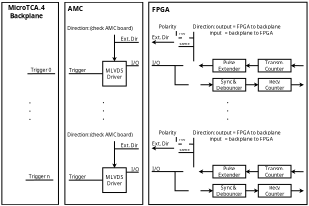 <?xml version="1.0" encoding="UTF-8"?>
<dia:diagram xmlns:dia="http://www.lysator.liu.se/~alla/dia/">
  <dia:layer name="Background" visible="true" active="true">
    <dia:object type="Standard - Text" version="1" id="O0">
      <dia:attribute name="obj_pos">
        <dia:point val="22.15,4.2"/>
      </dia:attribute>
      <dia:attribute name="obj_bb">
        <dia:rectangle val="20.876,3.413;23.424,4.4"/>
      </dia:attribute>
      <dia:attribute name="text">
        <dia:composite type="text">
          <dia:attribute name="string">
            <dia:string>#FPGA#</dia:string>
          </dia:attribute>
          <dia:attribute name="font">
            <dia:font family="sans" style="80" name="Helvetica-Bold"/>
          </dia:attribute>
          <dia:attribute name="height">
            <dia:real val="1.058"/>
          </dia:attribute>
          <dia:attribute name="pos">
            <dia:point val="22.15,4.2"/>
          </dia:attribute>
          <dia:attribute name="color">
            <dia:color val="#000000"/>
          </dia:attribute>
          <dia:attribute name="alignment">
            <dia:enum val="1"/>
          </dia:attribute>
        </dia:composite>
      </dia:attribute>
      <dia:attribute name="valign">
        <dia:enum val="3"/>
      </dia:attribute>
    </dia:object>
    <dia:object type="Standard - Box" version="0" id="O1">
      <dia:attribute name="obj_pos">
        <dia:point val="9.888,2.947"/>
      </dia:attribute>
      <dia:attribute name="obj_bb">
        <dia:rectangle val="9.838,2.897;19.92,28.921"/>
      </dia:attribute>
      <dia:attribute name="elem_corner">
        <dia:point val="9.888,2.947"/>
      </dia:attribute>
      <dia:attribute name="elem_width">
        <dia:real val="9.981"/>
      </dia:attribute>
      <dia:attribute name="elem_height">
        <dia:real val="25.925"/>
      </dia:attribute>
      <dia:attribute name="border_width">
        <dia:real val="0.1"/>
      </dia:attribute>
      <dia:attribute name="show_background">
        <dia:boolean val="false"/>
      </dia:attribute>
    </dia:object>
    <dia:object type="Standard - Text" version="1" id="O2">
      <dia:attribute name="obj_pos">
        <dia:point val="11.219,4.066"/>
      </dia:attribute>
      <dia:attribute name="obj_bb">
        <dia:rectangle val="10.159,3.278;12.279,4.266"/>
      </dia:attribute>
      <dia:attribute name="text">
        <dia:composite type="text">
          <dia:attribute name="string">
            <dia:string>#AMC#</dia:string>
          </dia:attribute>
          <dia:attribute name="font">
            <dia:font family="sans" style="80" name="Helvetica-Bold"/>
          </dia:attribute>
          <dia:attribute name="height">
            <dia:real val="1.058"/>
          </dia:attribute>
          <dia:attribute name="pos">
            <dia:point val="11.219,4.066"/>
          </dia:attribute>
          <dia:attribute name="color">
            <dia:color val="#000000"/>
          </dia:attribute>
          <dia:attribute name="alignment">
            <dia:enum val="1"/>
          </dia:attribute>
        </dia:composite>
      </dia:attribute>
      <dia:attribute name="valign">
        <dia:enum val="3"/>
      </dia:attribute>
    </dia:object>
    <dia:object type="Standard - Text" version="1" id="O3">
      <dia:attribute name="obj_pos">
        <dia:point val="14.718,15.897"/>
      </dia:attribute>
      <dia:attribute name="obj_bb">
        <dia:rectangle val="14.718,15.109;15.04,18.213"/>
      </dia:attribute>
      <dia:attribute name="text">
        <dia:composite type="text">
          <dia:attribute name="string">
            <dia:string>#.
.
.#</dia:string>
          </dia:attribute>
          <dia:attribute name="font">
            <dia:font family="sans" style="80" name="Helvetica-Bold"/>
          </dia:attribute>
          <dia:attribute name="height">
            <dia:real val="1.058"/>
          </dia:attribute>
          <dia:attribute name="pos">
            <dia:point val="14.718,15.897"/>
          </dia:attribute>
          <dia:attribute name="color">
            <dia:color val="#000000"/>
          </dia:attribute>
          <dia:attribute name="alignment">
            <dia:enum val="0"/>
          </dia:attribute>
        </dia:composite>
      </dia:attribute>
      <dia:attribute name="valign">
        <dia:enum val="3"/>
      </dia:attribute>
    </dia:object>
    <dia:group>
      <dia:object type="Standard - Box" version="0" id="O4">
        <dia:attribute name="obj_pos">
          <dia:point val="1.812,2.964"/>
        </dia:attribute>
        <dia:attribute name="obj_bb">
          <dia:rectangle val="1.762,2.914;9.116,28.939"/>
        </dia:attribute>
        <dia:attribute name="elem_corner">
          <dia:point val="1.812,2.964"/>
        </dia:attribute>
        <dia:attribute name="elem_width">
          <dia:real val="7.253"/>
        </dia:attribute>
        <dia:attribute name="elem_height">
          <dia:real val="25.925"/>
        </dia:attribute>
        <dia:attribute name="border_width">
          <dia:real val="0.1"/>
        </dia:attribute>
        <dia:attribute name="show_background">
          <dia:boolean val="false"/>
        </dia:attribute>
      </dia:object>
      <dia:object type="Standard - Text" version="1" id="O5">
        <dia:attribute name="obj_pos">
          <dia:point val="4.98,3.929"/>
        </dia:attribute>
        <dia:attribute name="obj_bb">
          <dia:rectangle val="2.271,3.142;7.689,5.188"/>
        </dia:attribute>
        <dia:attribute name="text">
          <dia:composite type="text">
            <dia:attribute name="string">
              <dia:string>#MicroTCA.4
Backplane#</dia:string>
            </dia:attribute>
            <dia:attribute name="font">
              <dia:font family="sans" style="80" name="Helvetica-Bold"/>
            </dia:attribute>
            <dia:attribute name="height">
              <dia:real val="1.058"/>
            </dia:attribute>
            <dia:attribute name="pos">
              <dia:point val="4.98,3.929"/>
            </dia:attribute>
            <dia:attribute name="color">
              <dia:color val="#000000"/>
            </dia:attribute>
            <dia:attribute name="alignment">
              <dia:enum val="1"/>
            </dia:attribute>
          </dia:composite>
        </dia:attribute>
        <dia:attribute name="valign">
          <dia:enum val="3"/>
        </dia:attribute>
      </dia:object>
      <dia:group>
        <dia:group>
          <dia:object type="Standard - Line" version="0" id="O6">
            <dia:attribute name="obj_pos">
              <dia:point val="5.091,12.113"/>
            </dia:attribute>
            <dia:attribute name="obj_bb">
              <dia:rectangle val="5.04,12.054;8.687,12.163"/>
            </dia:attribute>
            <dia:attribute name="conn_endpoints">
              <dia:point val="5.091,12.113"/>
              <dia:point val="8.637,12.104"/>
            </dia:attribute>
            <dia:attribute name="numcp">
              <dia:int val="1"/>
            </dia:attribute>
          </dia:object>
          <dia:object type="Standard - Text" version="1" id="O7">
            <dia:attribute name="obj_pos">
              <dia:point val="5.497,11.864"/>
            </dia:attribute>
            <dia:attribute name="obj_bb">
              <dia:rectangle val="5.497,11.269;8.314,12.016"/>
            </dia:attribute>
            <dia:attribute name="text">
              <dia:composite type="text">
                <dia:attribute name="string">
                  <dia:string>#Trigger 0#</dia:string>
                </dia:attribute>
                <dia:attribute name="font">
                  <dia:font family="sans" style="0" name="Helvetica"/>
                </dia:attribute>
                <dia:attribute name="height">
                  <dia:real val="0.8"/>
                </dia:attribute>
                <dia:attribute name="pos">
                  <dia:point val="5.497,11.864"/>
                </dia:attribute>
                <dia:attribute name="color">
                  <dia:color val="#000000"/>
                </dia:attribute>
                <dia:attribute name="alignment">
                  <dia:enum val="0"/>
                </dia:attribute>
              </dia:composite>
            </dia:attribute>
            <dia:attribute name="valign">
              <dia:enum val="3"/>
            </dia:attribute>
          </dia:object>
        </dia:group>
        <dia:object type="Standard - Text" version="1" id="O8">
          <dia:attribute name="obj_pos">
            <dia:point val="5.278,15.911"/>
          </dia:attribute>
          <dia:attribute name="obj_bb">
            <dia:rectangle val="5.278,15.124;5.6,18.228"/>
          </dia:attribute>
          <dia:attribute name="text">
            <dia:composite type="text">
              <dia:attribute name="string">
                <dia:string>#.
.
.#</dia:string>
              </dia:attribute>
              <dia:attribute name="font">
                <dia:font family="sans" style="80" name="Helvetica-Bold"/>
              </dia:attribute>
              <dia:attribute name="height">
                <dia:real val="1.058"/>
              </dia:attribute>
              <dia:attribute name="pos">
                <dia:point val="5.278,15.911"/>
              </dia:attribute>
              <dia:attribute name="color">
                <dia:color val="#000000"/>
              </dia:attribute>
              <dia:attribute name="alignment">
                <dia:enum val="0"/>
              </dia:attribute>
            </dia:composite>
          </dia:attribute>
          <dia:attribute name="valign">
            <dia:enum val="3"/>
          </dia:attribute>
        </dia:object>
        <dia:group>
          <dia:object type="Standard - Line" version="0" id="O9">
            <dia:attribute name="obj_pos">
              <dia:point val="4.856,25.74"/>
            </dia:attribute>
            <dia:attribute name="obj_bb">
              <dia:rectangle val="4.806,25.68;8.452,25.79"/>
            </dia:attribute>
            <dia:attribute name="conn_endpoints">
              <dia:point val="4.856,25.74"/>
              <dia:point val="8.402,25.73"/>
            </dia:attribute>
            <dia:attribute name="numcp">
              <dia:int val="1"/>
            </dia:attribute>
          </dia:object>
          <dia:object type="Standard - Text" version="1" id="O10">
            <dia:attribute name="obj_pos">
              <dia:point val="5.262,25.491"/>
            </dia:attribute>
            <dia:attribute name="obj_bb">
              <dia:rectangle val="5.262,24.896;8.077,25.643"/>
            </dia:attribute>
            <dia:attribute name="text">
              <dia:composite type="text">
                <dia:attribute name="string">
                  <dia:string>#Trigger n#</dia:string>
                </dia:attribute>
                <dia:attribute name="font">
                  <dia:font family="sans" style="0" name="Helvetica"/>
                </dia:attribute>
                <dia:attribute name="height">
                  <dia:real val="0.8"/>
                </dia:attribute>
                <dia:attribute name="pos">
                  <dia:point val="5.262,25.491"/>
                </dia:attribute>
                <dia:attribute name="color">
                  <dia:color val="#000000"/>
                </dia:attribute>
                <dia:attribute name="alignment">
                  <dia:enum val="0"/>
                </dia:attribute>
              </dia:composite>
            </dia:attribute>
            <dia:attribute name="valign">
              <dia:enum val="3"/>
            </dia:attribute>
          </dia:object>
        </dia:group>
      </dia:group>
    </dia:group>
    <dia:object type="Standard - Box" version="0" id="O11">
      <dia:attribute name="obj_pos">
        <dia:point val="1.778,28.981"/>
      </dia:attribute>
      <dia:attribute name="obj_bb">
        <dia:rectangle val="1.728,28.931;41.056,29.04"/>
      </dia:attribute>
      <dia:attribute name="elem_corner">
        <dia:point val="1.778,28.981"/>
      </dia:attribute>
      <dia:attribute name="elem_width">
        <dia:real val="39.228"/>
      </dia:attribute>
      <dia:attribute name="elem_height">
        <dia:real val="0.009"/>
      </dia:attribute>
      <dia:attribute name="border_width">
        <dia:real val="0.1"/>
      </dia:attribute>
      <dia:attribute name="border_color">
        <dia:color val="#ffffff"/>
      </dia:attribute>
      <dia:attribute name="show_background">
        <dia:boolean val="false"/>
      </dia:attribute>
    </dia:object>
    <dia:object type="Standard - Box" version="0" id="O12">
      <dia:attribute name="obj_pos">
        <dia:point val="1.751,2.841"/>
      </dia:attribute>
      <dia:attribute name="obj_bb">
        <dia:rectangle val="1.701,2.791;41.029,2.899"/>
      </dia:attribute>
      <dia:attribute name="elem_corner">
        <dia:point val="1.751,2.841"/>
      </dia:attribute>
      <dia:attribute name="elem_width">
        <dia:real val="39.228"/>
      </dia:attribute>
      <dia:attribute name="elem_height">
        <dia:real val="0.009"/>
      </dia:attribute>
      <dia:attribute name="border_width">
        <dia:real val="0.1"/>
      </dia:attribute>
      <dia:attribute name="border_color">
        <dia:color val="#ffffff"/>
      </dia:attribute>
      <dia:attribute name="show_background">
        <dia:boolean val="false"/>
      </dia:attribute>
    </dia:object>
    <dia:object type="Standard - Text" version="1" id="O13">
      <dia:attribute name="obj_pos">
        <dia:point val="30.615,15.897"/>
      </dia:attribute>
      <dia:attribute name="obj_bb">
        <dia:rectangle val="30.615,15.109;30.938,18.213"/>
      </dia:attribute>
      <dia:attribute name="text">
        <dia:composite type="text">
          <dia:attribute name="string">
            <dia:string>#.
.
.#</dia:string>
          </dia:attribute>
          <dia:attribute name="font">
            <dia:font family="sans" style="80" name="Helvetica-Bold"/>
          </dia:attribute>
          <dia:attribute name="height">
            <dia:real val="1.058"/>
          </dia:attribute>
          <dia:attribute name="pos">
            <dia:point val="30.615,15.897"/>
          </dia:attribute>
          <dia:attribute name="color">
            <dia:color val="#000000"/>
          </dia:attribute>
          <dia:attribute name="alignment">
            <dia:enum val="0"/>
          </dia:attribute>
        </dia:composite>
      </dia:attribute>
      <dia:attribute name="valign">
        <dia:enum val="3"/>
      </dia:attribute>
    </dia:object>
    <dia:object type="Standard - Box" version="0" id="O14">
      <dia:attribute name="obj_pos">
        <dia:point val="20.634,2.95"/>
      </dia:attribute>
      <dia:attribute name="obj_bb">
        <dia:rectangle val="20.584,2.9;40.968,28.925"/>
      </dia:attribute>
      <dia:attribute name="elem_corner">
        <dia:point val="20.634,2.95"/>
      </dia:attribute>
      <dia:attribute name="elem_width">
        <dia:real val="20.284"/>
      </dia:attribute>
      <dia:attribute name="elem_height">
        <dia:real val="25.925"/>
      </dia:attribute>
      <dia:attribute name="border_width">
        <dia:real val="0.1"/>
      </dia:attribute>
      <dia:attribute name="show_background">
        <dia:boolean val="false"/>
      </dia:attribute>
    </dia:object>
    <dia:group>
      <dia:object type="Standard - Text" version="1" id="O15">
        <dia:attribute name="obj_pos">
          <dia:point val="10.202,6.499"/>
        </dia:attribute>
        <dia:attribute name="obj_bb">
          <dia:rectangle val="10.202,5.904;19.58,6.651"/>
        </dia:attribute>
        <dia:attribute name="text">
          <dia:composite type="text">
            <dia:attribute name="string">
              <dia:string>#Direction: (check AMC board)#</dia:string>
            </dia:attribute>
            <dia:attribute name="font">
              <dia:font family="sans" style="0" name="Helvetica"/>
            </dia:attribute>
            <dia:attribute name="height">
              <dia:real val="0.8"/>
            </dia:attribute>
            <dia:attribute name="pos">
              <dia:point val="10.202,6.499"/>
            </dia:attribute>
            <dia:attribute name="color">
              <dia:color val="#000000"/>
            </dia:attribute>
            <dia:attribute name="alignment">
              <dia:enum val="0"/>
            </dia:attribute>
          </dia:composite>
        </dia:attribute>
        <dia:attribute name="valign">
          <dia:enum val="3"/>
        </dia:attribute>
      </dia:object>
      <dia:group>
        <dia:object type="Standard - Text" version="1" id="O16">
          <dia:attribute name="obj_pos">
            <dia:point val="18.4,10.966"/>
          </dia:attribute>
          <dia:attribute name="obj_bb">
            <dia:rectangle val="18.4,10.371;19.31,11.118"/>
          </dia:attribute>
          <dia:attribute name="text">
            <dia:composite type="text">
              <dia:attribute name="string">
                <dia:string>#I/O#</dia:string>
              </dia:attribute>
              <dia:attribute name="font">
                <dia:font family="sans" style="0" name="Helvetica"/>
              </dia:attribute>
              <dia:attribute name="height">
                <dia:real val="0.8"/>
              </dia:attribute>
              <dia:attribute name="pos">
                <dia:point val="18.4,10.966"/>
              </dia:attribute>
              <dia:attribute name="color">
                <dia:color val="#000000"/>
              </dia:attribute>
              <dia:attribute name="alignment">
                <dia:enum val="0"/>
              </dia:attribute>
            </dia:composite>
          </dia:attribute>
          <dia:attribute name="valign">
            <dia:enum val="3"/>
          </dia:attribute>
        </dia:object>
        <dia:object type="Standard - Text" version="1" id="O17">
          <dia:attribute name="obj_pos">
            <dia:point val="17.06,7.878"/>
          </dia:attribute>
          <dia:attribute name="obj_bb">
            <dia:rectangle val="17.06,7.283;19.433,8.03"/>
          </dia:attribute>
          <dia:attribute name="text">
            <dia:composite type="text">
              <dia:attribute name="string">
                <dia:string>#Ext. Dir#</dia:string>
              </dia:attribute>
              <dia:attribute name="font">
                <dia:font family="sans" style="0" name="Helvetica"/>
              </dia:attribute>
              <dia:attribute name="height">
                <dia:real val="0.8"/>
              </dia:attribute>
              <dia:attribute name="pos">
                <dia:point val="17.06,7.878"/>
              </dia:attribute>
              <dia:attribute name="color">
                <dia:color val="#000000"/>
              </dia:attribute>
              <dia:attribute name="alignment">
                <dia:enum val="0"/>
              </dia:attribute>
            </dia:composite>
          </dia:attribute>
          <dia:attribute name="valign">
            <dia:enum val="3"/>
          </dia:attribute>
        </dia:object>
        <dia:object type="Standard - Text" version="1" id="O18">
          <dia:attribute name="obj_pos">
            <dia:point val="10.42,11.879"/>
          </dia:attribute>
          <dia:attribute name="obj_bb">
            <dia:rectangle val="10.42,11.284;12.632,12.031"/>
          </dia:attribute>
          <dia:attribute name="text">
            <dia:composite type="text">
              <dia:attribute name="string">
                <dia:string>#Trigger#</dia:string>
              </dia:attribute>
              <dia:attribute name="font">
                <dia:font family="sans" style="0" name="Helvetica"/>
              </dia:attribute>
              <dia:attribute name="height">
                <dia:real val="0.8"/>
              </dia:attribute>
              <dia:attribute name="pos">
                <dia:point val="10.42,11.879"/>
              </dia:attribute>
              <dia:attribute name="color">
                <dia:color val="#000000"/>
              </dia:attribute>
              <dia:attribute name="alignment">
                <dia:enum val="0"/>
              </dia:attribute>
            </dia:composite>
          </dia:attribute>
          <dia:attribute name="valign">
            <dia:enum val="3"/>
          </dia:attribute>
        </dia:object>
        <dia:group>
          <dia:object type="Standard - Box" version="0" id="O19">
            <dia:attribute name="obj_pos">
              <dia:point val="14.737,10.52"/>
            </dia:attribute>
            <dia:attribute name="obj_bb">
              <dia:rectangle val="14.687,10.47;17.799,13.74"/>
            </dia:attribute>
            <dia:attribute name="elem_corner">
              <dia:point val="14.737,10.52"/>
            </dia:attribute>
            <dia:attribute name="elem_width">
              <dia:real val="3.013"/>
            </dia:attribute>
            <dia:attribute name="elem_height">
              <dia:real val="3.17"/>
            </dia:attribute>
            <dia:attribute name="border_width">
              <dia:real val="0.1"/>
            </dia:attribute>
            <dia:attribute name="show_background">
              <dia:boolean val="false"/>
            </dia:attribute>
          </dia:object>
          <dia:object type="Standard - Text" version="1" id="O20">
            <dia:attribute name="obj_pos">
              <dia:point val="16.243,12.105"/>
            </dia:attribute>
            <dia:attribute name="obj_bb">
              <dia:rectangle val="15.154,11.331;17.332,12.879"/>
            </dia:attribute>
            <dia:attribute name="text">
              <dia:composite type="text">
                <dia:attribute name="string">
                  <dia:string>#MLVDS
Driver#</dia:string>
                </dia:attribute>
                <dia:attribute name="font">
                  <dia:font family="sans" style="0" name="Helvetica"/>
                </dia:attribute>
                <dia:attribute name="height">
                  <dia:real val="0.8"/>
                </dia:attribute>
                <dia:attribute name="pos">
                  <dia:point val="16.243,11.926"/>
                </dia:attribute>
                <dia:attribute name="color">
                  <dia:color val="#000000"/>
                </dia:attribute>
                <dia:attribute name="alignment">
                  <dia:enum val="1"/>
                </dia:attribute>
              </dia:composite>
            </dia:attribute>
            <dia:attribute name="valign">
              <dia:enum val="2"/>
            </dia:attribute>
            <dia:connections>
              <dia:connection handle="0" to="O19" connection="8"/>
            </dia:connections>
          </dia:object>
        </dia:group>
        <dia:object type="Standard - Line" version="0" id="O21">
          <dia:attribute name="obj_pos">
            <dia:point val="16.243,10.52"/>
          </dia:attribute>
          <dia:attribute name="obj_bb">
            <dia:rectangle val="15.981,7.06;16.505,10.57"/>
          </dia:attribute>
          <dia:attribute name="conn_endpoints">
            <dia:point val="16.243,10.52"/>
            <dia:point val="16.243,7.11"/>
          </dia:attribute>
          <dia:attribute name="numcp">
            <dia:int val="1"/>
          </dia:attribute>
          <dia:attribute name="start_arrow">
            <dia:enum val="22"/>
          </dia:attribute>
          <dia:attribute name="start_arrow_length">
            <dia:real val="0.3"/>
          </dia:attribute>
          <dia:attribute name="start_arrow_width">
            <dia:real val="0.3"/>
          </dia:attribute>
        </dia:object>
        <dia:object type="Standard - Line" version="0" id="O22">
          <dia:attribute name="obj_pos">
            <dia:point val="19.352,11.085"/>
          </dia:attribute>
          <dia:attribute name="obj_bb">
            <dia:rectangle val="17.7,11.035;19.402,11.135"/>
          </dia:attribute>
          <dia:attribute name="conn_endpoints">
            <dia:point val="19.352,11.085"/>
            <dia:point val="17.75,11.085"/>
          </dia:attribute>
          <dia:attribute name="numcp">
            <dia:int val="1"/>
          </dia:attribute>
        </dia:object>
        <dia:object type="Standard - Line" version="0" id="O23">
          <dia:attribute name="obj_pos">
            <dia:point val="19.356,8.094"/>
          </dia:attribute>
          <dia:attribute name="obj_bb">
            <dia:rectangle val="16.177,8.044;19.406,8.144"/>
          </dia:attribute>
          <dia:attribute name="conn_endpoints">
            <dia:point val="19.356,8.094"/>
            <dia:point val="16.227,8.094"/>
          </dia:attribute>
          <dia:attribute name="numcp">
            <dia:int val="1"/>
          </dia:attribute>
        </dia:object>
        <dia:object type="Standard - Line" version="0" id="O24">
          <dia:attribute name="obj_pos">
            <dia:point val="14.737,12.105"/>
          </dia:attribute>
          <dia:attribute name="obj_bb">
            <dia:rectangle val="10.338,12.055;14.787,12.155"/>
          </dia:attribute>
          <dia:attribute name="conn_endpoints">
            <dia:point val="14.737,12.105"/>
            <dia:point val="10.388,12.105"/>
          </dia:attribute>
          <dia:attribute name="numcp">
            <dia:int val="1"/>
          </dia:attribute>
        </dia:object>
      </dia:group>
    </dia:group>
    <dia:group>
      <dia:object type="Standard - Text" version="1" id="O25">
        <dia:attribute name="obj_pos">
          <dia:point val="10.202,20.142"/>
        </dia:attribute>
        <dia:attribute name="obj_bb">
          <dia:rectangle val="10.202,19.547;19.58,20.294"/>
        </dia:attribute>
        <dia:attribute name="text">
          <dia:composite type="text">
            <dia:attribute name="string">
              <dia:string>#Direction: (check AMC board)#</dia:string>
            </dia:attribute>
            <dia:attribute name="font">
              <dia:font family="sans" style="0" name="Helvetica"/>
            </dia:attribute>
            <dia:attribute name="height">
              <dia:real val="0.8"/>
            </dia:attribute>
            <dia:attribute name="pos">
              <dia:point val="10.202,20.142"/>
            </dia:attribute>
            <dia:attribute name="color">
              <dia:color val="#000000"/>
            </dia:attribute>
            <dia:attribute name="alignment">
              <dia:enum val="0"/>
            </dia:attribute>
          </dia:composite>
        </dia:attribute>
        <dia:attribute name="valign">
          <dia:enum val="3"/>
        </dia:attribute>
      </dia:object>
      <dia:group>
        <dia:object type="Standard - Text" version="1" id="O26">
          <dia:attribute name="obj_pos">
            <dia:point val="18.4,24.608"/>
          </dia:attribute>
          <dia:attribute name="obj_bb">
            <dia:rectangle val="18.4,24.014;19.31,24.761"/>
          </dia:attribute>
          <dia:attribute name="text">
            <dia:composite type="text">
              <dia:attribute name="string">
                <dia:string>#I/O#</dia:string>
              </dia:attribute>
              <dia:attribute name="font">
                <dia:font family="sans" style="0" name="Helvetica"/>
              </dia:attribute>
              <dia:attribute name="height">
                <dia:real val="0.8"/>
              </dia:attribute>
              <dia:attribute name="pos">
                <dia:point val="18.4,24.608"/>
              </dia:attribute>
              <dia:attribute name="color">
                <dia:color val="#000000"/>
              </dia:attribute>
              <dia:attribute name="alignment">
                <dia:enum val="0"/>
              </dia:attribute>
            </dia:composite>
          </dia:attribute>
          <dia:attribute name="valign">
            <dia:enum val="3"/>
          </dia:attribute>
        </dia:object>
        <dia:object type="Standard - Text" version="1" id="O27">
          <dia:attribute name="obj_pos">
            <dia:point val="17.06,21.521"/>
          </dia:attribute>
          <dia:attribute name="obj_bb">
            <dia:rectangle val="17.06,20.926;19.433,21.673"/>
          </dia:attribute>
          <dia:attribute name="text">
            <dia:composite type="text">
              <dia:attribute name="string">
                <dia:string>#Ext. Dir#</dia:string>
              </dia:attribute>
              <dia:attribute name="font">
                <dia:font family="sans" style="0" name="Helvetica"/>
              </dia:attribute>
              <dia:attribute name="height">
                <dia:real val="0.8"/>
              </dia:attribute>
              <dia:attribute name="pos">
                <dia:point val="17.06,21.521"/>
              </dia:attribute>
              <dia:attribute name="color">
                <dia:color val="#000000"/>
              </dia:attribute>
              <dia:attribute name="alignment">
                <dia:enum val="0"/>
              </dia:attribute>
            </dia:composite>
          </dia:attribute>
          <dia:attribute name="valign">
            <dia:enum val="3"/>
          </dia:attribute>
        </dia:object>
        <dia:object type="Standard - Text" version="1" id="O28">
          <dia:attribute name="obj_pos">
            <dia:point val="10.42,25.521"/>
          </dia:attribute>
          <dia:attribute name="obj_bb">
            <dia:rectangle val="10.42,24.927;12.632,25.674"/>
          </dia:attribute>
          <dia:attribute name="text">
            <dia:composite type="text">
              <dia:attribute name="string">
                <dia:string>#Trigger#</dia:string>
              </dia:attribute>
              <dia:attribute name="font">
                <dia:font family="sans" style="0" name="Helvetica"/>
              </dia:attribute>
              <dia:attribute name="height">
                <dia:real val="0.8"/>
              </dia:attribute>
              <dia:attribute name="pos">
                <dia:point val="10.42,25.521"/>
              </dia:attribute>
              <dia:attribute name="color">
                <dia:color val="#000000"/>
              </dia:attribute>
              <dia:attribute name="alignment">
                <dia:enum val="0"/>
              </dia:attribute>
            </dia:composite>
          </dia:attribute>
          <dia:attribute name="valign">
            <dia:enum val="3"/>
          </dia:attribute>
        </dia:object>
        <dia:group>
          <dia:object type="Standard - Box" version="0" id="O29">
            <dia:attribute name="obj_pos">
              <dia:point val="14.737,24.163"/>
            </dia:attribute>
            <dia:attribute name="obj_bb">
              <dia:rectangle val="14.687,24.113;17.799,27.383"/>
            </dia:attribute>
            <dia:attribute name="elem_corner">
              <dia:point val="14.737,24.163"/>
            </dia:attribute>
            <dia:attribute name="elem_width">
              <dia:real val="3.013"/>
            </dia:attribute>
            <dia:attribute name="elem_height">
              <dia:real val="3.17"/>
            </dia:attribute>
            <dia:attribute name="border_width">
              <dia:real val="0.1"/>
            </dia:attribute>
            <dia:attribute name="show_background">
              <dia:boolean val="false"/>
            </dia:attribute>
          </dia:object>
          <dia:object type="Standard - Text" version="1" id="O30">
            <dia:attribute name="obj_pos">
              <dia:point val="16.243,25.748"/>
            </dia:attribute>
            <dia:attribute name="obj_bb">
              <dia:rectangle val="15.154,24.974;17.332,26.522"/>
            </dia:attribute>
            <dia:attribute name="text">
              <dia:composite type="text">
                <dia:attribute name="string">
                  <dia:string>#MLVDS
Driver#</dia:string>
                </dia:attribute>
                <dia:attribute name="font">
                  <dia:font family="sans" style="0" name="Helvetica"/>
                </dia:attribute>
                <dia:attribute name="height">
                  <dia:real val="0.8"/>
                </dia:attribute>
                <dia:attribute name="pos">
                  <dia:point val="16.243,25.569"/>
                </dia:attribute>
                <dia:attribute name="color">
                  <dia:color val="#000000"/>
                </dia:attribute>
                <dia:attribute name="alignment">
                  <dia:enum val="1"/>
                </dia:attribute>
              </dia:composite>
            </dia:attribute>
            <dia:attribute name="valign">
              <dia:enum val="2"/>
            </dia:attribute>
            <dia:connections>
              <dia:connection handle="0" to="O29" connection="8"/>
            </dia:connections>
          </dia:object>
        </dia:group>
        <dia:object type="Standard - Line" version="0" id="O31">
          <dia:attribute name="obj_pos">
            <dia:point val="16.243,24.163"/>
          </dia:attribute>
          <dia:attribute name="obj_bb">
            <dia:rectangle val="15.981,20.703;16.505,24.213"/>
          </dia:attribute>
          <dia:attribute name="conn_endpoints">
            <dia:point val="16.243,24.163"/>
            <dia:point val="16.243,20.753"/>
          </dia:attribute>
          <dia:attribute name="numcp">
            <dia:int val="1"/>
          </dia:attribute>
          <dia:attribute name="start_arrow">
            <dia:enum val="22"/>
          </dia:attribute>
          <dia:attribute name="start_arrow_length">
            <dia:real val="0.3"/>
          </dia:attribute>
          <dia:attribute name="start_arrow_width">
            <dia:real val="0.3"/>
          </dia:attribute>
        </dia:object>
        <dia:object type="Standard - Line" version="0" id="O32">
          <dia:attribute name="obj_pos">
            <dia:point val="19.352,24.728"/>
          </dia:attribute>
          <dia:attribute name="obj_bb">
            <dia:rectangle val="17.7,24.678;19.402,24.778"/>
          </dia:attribute>
          <dia:attribute name="conn_endpoints">
            <dia:point val="19.352,24.728"/>
            <dia:point val="17.75,24.728"/>
          </dia:attribute>
          <dia:attribute name="numcp">
            <dia:int val="1"/>
          </dia:attribute>
        </dia:object>
        <dia:object type="Standard - Line" version="0" id="O33">
          <dia:attribute name="obj_pos">
            <dia:point val="19.356,21.737"/>
          </dia:attribute>
          <dia:attribute name="obj_bb">
            <dia:rectangle val="16.177,21.687;19.406,21.787"/>
          </dia:attribute>
          <dia:attribute name="conn_endpoints">
            <dia:point val="19.356,21.737"/>
            <dia:point val="16.227,21.737"/>
          </dia:attribute>
          <dia:attribute name="numcp">
            <dia:int val="1"/>
          </dia:attribute>
        </dia:object>
        <dia:object type="Standard - Line" version="0" id="O34">
          <dia:attribute name="obj_pos">
            <dia:point val="14.737,25.748"/>
          </dia:attribute>
          <dia:attribute name="obj_bb">
            <dia:rectangle val="10.338,25.698;14.787,25.798"/>
          </dia:attribute>
          <dia:attribute name="conn_endpoints">
            <dia:point val="14.737,25.748"/>
            <dia:point val="10.388,25.748"/>
          </dia:attribute>
          <dia:attribute name="numcp">
            <dia:int val="1"/>
          </dia:attribute>
        </dia:object>
      </dia:group>
    </dia:group>
    <dia:group>
      <dia:object type="Standard - Text" version="1" id="O35">
        <dia:attribute name="obj_pos">
          <dia:point val="26.273,6.312"/>
        </dia:attribute>
        <dia:attribute name="obj_bb">
          <dia:rectangle val="26.273,5.717;38.74,7.265"/>
        </dia:attribute>
        <dia:attribute name="text">
          <dia:composite type="text">
            <dia:attribute name="string">
              <dia:string>#Direction: output = FPGA to backplane
                 input   = backplane to FPGA#</dia:string>
            </dia:attribute>
            <dia:attribute name="font">
              <dia:font family="sans" style="0" name="Helvetica"/>
            </dia:attribute>
            <dia:attribute name="height">
              <dia:real val="0.8"/>
            </dia:attribute>
            <dia:attribute name="pos">
              <dia:point val="26.273,6.312"/>
            </dia:attribute>
            <dia:attribute name="color">
              <dia:color val="#000000"/>
            </dia:attribute>
            <dia:attribute name="alignment">
              <dia:enum val="0"/>
            </dia:attribute>
          </dia:composite>
        </dia:attribute>
        <dia:attribute name="valign">
          <dia:enum val="3"/>
        </dia:attribute>
      </dia:object>
      <dia:object type="Standard - Text" version="1" id="O36">
        <dia:attribute name="obj_pos">
          <dia:point val="21.901,6.307"/>
        </dia:attribute>
        <dia:attribute name="obj_bb">
          <dia:rectangle val="21.901,5.712;24.296,6.46"/>
        </dia:attribute>
        <dia:attribute name="text">
          <dia:composite type="text">
            <dia:attribute name="string">
              <dia:string>#Polarity#</dia:string>
            </dia:attribute>
            <dia:attribute name="font">
              <dia:font family="sans" style="0" name="Helvetica"/>
            </dia:attribute>
            <dia:attribute name="height">
              <dia:real val="0.8"/>
            </dia:attribute>
            <dia:attribute name="pos">
              <dia:point val="21.901,6.307"/>
            </dia:attribute>
            <dia:attribute name="color">
              <dia:color val="#000000"/>
            </dia:attribute>
            <dia:attribute name="alignment">
              <dia:enum val="0"/>
            </dia:attribute>
          </dia:composite>
        </dia:attribute>
        <dia:attribute name="valign">
          <dia:enum val="3"/>
        </dia:attribute>
      </dia:object>
      <dia:object type="Standard - Text" version="1" id="O37">
        <dia:attribute name="obj_pos">
          <dia:point val="24.552,7.126"/>
        </dia:attribute>
        <dia:attribute name="obj_bb">
          <dia:rectangle val="24.552,6.653;25.364,7.246"/>
        </dia:attribute>
        <dia:attribute name="text">
          <dia:composite type="text">
            <dia:attribute name="string">
              <dia:string>#rev#</dia:string>
            </dia:attribute>
            <dia:attribute name="font">
              <dia:font family="sans" style="0" name="Helvetica"/>
            </dia:attribute>
            <dia:attribute name="height">
              <dia:real val="0.635"/>
            </dia:attribute>
            <dia:attribute name="pos">
              <dia:point val="24.552,7.126"/>
            </dia:attribute>
            <dia:attribute name="color">
              <dia:color val="#000000"/>
            </dia:attribute>
            <dia:attribute name="alignment">
              <dia:enum val="0"/>
            </dia:attribute>
          </dia:composite>
        </dia:attribute>
        <dia:attribute name="valign">
          <dia:enum val="3"/>
        </dia:attribute>
      </dia:object>
      <dia:object type="Standard - Text" version="1" id="O38">
        <dia:attribute name="obj_pos">
          <dia:point val="24.572,8.435"/>
        </dia:attribute>
        <dia:attribute name="obj_bb">
          <dia:rectangle val="24.572,7.963;25.957,8.555"/>
        </dia:attribute>
        <dia:attribute name="text">
          <dia:composite type="text">
            <dia:attribute name="string">
              <dia:string>#same#</dia:string>
            </dia:attribute>
            <dia:attribute name="font">
              <dia:font family="sans" style="0" name="Helvetica"/>
            </dia:attribute>
            <dia:attribute name="height">
              <dia:real val="0.635"/>
            </dia:attribute>
            <dia:attribute name="pos">
              <dia:point val="24.572,8.435"/>
            </dia:attribute>
            <dia:attribute name="color">
              <dia:color val="#000000"/>
            </dia:attribute>
            <dia:attribute name="alignment">
              <dia:enum val="0"/>
            </dia:attribute>
          </dia:composite>
        </dia:attribute>
        <dia:attribute name="valign">
          <dia:enum val="3"/>
        </dia:attribute>
      </dia:object>
      <dia:object type="Standard - Text" version="1" id="O39">
        <dia:attribute name="obj_pos">
          <dia:point val="21.072,10.949"/>
        </dia:attribute>
        <dia:attribute name="obj_bb">
          <dia:rectangle val="21.072,10.354;21.982,11.102"/>
        </dia:attribute>
        <dia:attribute name="text">
          <dia:composite type="text">
            <dia:attribute name="string">
              <dia:string>#I/O#</dia:string>
            </dia:attribute>
            <dia:attribute name="font">
              <dia:font family="sans" style="0" name="Helvetica"/>
            </dia:attribute>
            <dia:attribute name="height">
              <dia:real val="0.8"/>
            </dia:attribute>
            <dia:attribute name="pos">
              <dia:point val="21.072,10.949"/>
            </dia:attribute>
            <dia:attribute name="color">
              <dia:color val="#000000"/>
            </dia:attribute>
            <dia:attribute name="alignment">
              <dia:enum val="0"/>
            </dia:attribute>
          </dia:composite>
        </dia:attribute>
        <dia:attribute name="valign">
          <dia:enum val="3"/>
        </dia:attribute>
      </dia:object>
      <dia:object type="Standard - Text" version="1" id="O40">
        <dia:attribute name="obj_pos">
          <dia:point val="21.059,7.702"/>
        </dia:attribute>
        <dia:attribute name="obj_bb">
          <dia:rectangle val="21.059,7.107;23.432,7.854"/>
        </dia:attribute>
        <dia:attribute name="text">
          <dia:composite type="text">
            <dia:attribute name="string">
              <dia:string>#Ext. Dir#</dia:string>
            </dia:attribute>
            <dia:attribute name="font">
              <dia:font family="sans" style="0" name="Helvetica"/>
            </dia:attribute>
            <dia:attribute name="height">
              <dia:real val="0.8"/>
            </dia:attribute>
            <dia:attribute name="pos">
              <dia:point val="21.059,7.702"/>
            </dia:attribute>
            <dia:attribute name="color">
              <dia:color val="#000000"/>
            </dia:attribute>
            <dia:attribute name="alignment">
              <dia:enum val="0"/>
            </dia:attribute>
          </dia:composite>
        </dia:attribute>
        <dia:attribute name="valign">
          <dia:enum val="3"/>
        </dia:attribute>
      </dia:object>
      <dia:object type="Digital - mux_h" version="1" id="O41">
        <dia:attribute name="obj_pos">
          <dia:point val="23.883,6.976"/>
        </dia:attribute>
        <dia:attribute name="obj_bb">
          <dia:rectangle val="23.878,6.964;24.455,9.188"/>
        </dia:attribute>
        <dia:attribute name="meta">
          <dia:composite type="dict"/>
        </dia:attribute>
        <dia:attribute name="elem_corner">
          <dia:point val="23.883,6.976"/>
        </dia:attribute>
        <dia:attribute name="elem_width">
          <dia:real val="0.567"/>
        </dia:attribute>
        <dia:attribute name="elem_height">
          <dia:real val="2.2"/>
        </dia:attribute>
        <dia:attribute name="line_width">
          <dia:real val="0.1"/>
        </dia:attribute>
        <dia:attribute name="line_colour">
          <dia:color val="#000000"/>
        </dia:attribute>
        <dia:attribute name="fill_colour">
          <dia:color val="#ffffff"/>
        </dia:attribute>
        <dia:attribute name="show_background">
          <dia:boolean val="true"/>
        </dia:attribute>
        <dia:attribute name="line_style">
          <dia:enum val="0"/>
          <dia:real val="1"/>
        </dia:attribute>
        <dia:attribute name="padding">
          <dia:real val="0.1"/>
        </dia:attribute>
        <dia:attribute name="text">
          <dia:composite type="text">
            <dia:attribute name="string">
              <dia:string>##</dia:string>
            </dia:attribute>
            <dia:attribute name="font">
              <dia:font family="sans" style="0" name="Helvetica"/>
            </dia:attribute>
            <dia:attribute name="height">
              <dia:real val="0.8"/>
            </dia:attribute>
            <dia:attribute name="pos">
              <dia:point val="24.166,8.276"/>
            </dia:attribute>
            <dia:attribute name="color">
              <dia:color val="#000000"/>
            </dia:attribute>
            <dia:attribute name="alignment">
              <dia:enum val="1"/>
            </dia:attribute>
          </dia:composite>
        </dia:attribute>
        <dia:attribute name="flip_horizontal">
          <dia:boolean val="true"/>
        </dia:attribute>
        <dia:attribute name="flip_vertical">
          <dia:boolean val="false"/>
        </dia:attribute>
        <dia:attribute name="subscale">
          <dia:real val="1"/>
        </dia:attribute>
      </dia:object>
      <dia:object type="Digital - buff_h" version="1" id="O42">
        <dia:attribute name="obj_pos">
          <dia:point val="25.061,10.069"/>
        </dia:attribute>
        <dia:attribute name="obj_bb">
          <dia:rectangle val="25.061,10.059;27.066,12.078"/>
        </dia:attribute>
        <dia:attribute name="meta">
          <dia:composite type="dict"/>
        </dia:attribute>
        <dia:attribute name="elem_corner">
          <dia:point val="25.061,10.069"/>
        </dia:attribute>
        <dia:attribute name="elem_width">
          <dia:real val="2"/>
        </dia:attribute>
        <dia:attribute name="elem_height">
          <dia:real val="2"/>
        </dia:attribute>
        <dia:attribute name="line_width">
          <dia:real val="0.1"/>
        </dia:attribute>
        <dia:attribute name="line_colour">
          <dia:color val="#000000"/>
        </dia:attribute>
        <dia:attribute name="fill_colour">
          <dia:color val="#ffffff"/>
        </dia:attribute>
        <dia:attribute name="show_background">
          <dia:boolean val="true"/>
        </dia:attribute>
        <dia:attribute name="line_style">
          <dia:enum val="0"/>
          <dia:real val="1"/>
        </dia:attribute>
        <dia:attribute name="flip_horizontal">
          <dia:boolean val="true"/>
        </dia:attribute>
        <dia:attribute name="flip_vertical">
          <dia:boolean val="false"/>
        </dia:attribute>
        <dia:attribute name="subscale">
          <dia:real val="1"/>
        </dia:attribute>
      </dia:object>
      <dia:object type="Digital - buff_h" version="1" id="O43">
        <dia:attribute name="obj_pos">
          <dia:point val="25.75,12.523"/>
        </dia:attribute>
        <dia:attribute name="obj_bb">
          <dia:rectangle val="25.745,12.513;27.75,14.532"/>
        </dia:attribute>
        <dia:attribute name="meta">
          <dia:composite type="dict"/>
        </dia:attribute>
        <dia:attribute name="elem_corner">
          <dia:point val="25.75,12.523"/>
        </dia:attribute>
        <dia:attribute name="elem_width">
          <dia:real val="2"/>
        </dia:attribute>
        <dia:attribute name="elem_height">
          <dia:real val="2"/>
        </dia:attribute>
        <dia:attribute name="line_width">
          <dia:real val="0.1"/>
        </dia:attribute>
        <dia:attribute name="line_colour">
          <dia:color val="#000000"/>
        </dia:attribute>
        <dia:attribute name="fill_colour">
          <dia:color val="#ffffff"/>
        </dia:attribute>
        <dia:attribute name="show_background">
          <dia:boolean val="true"/>
        </dia:attribute>
        <dia:attribute name="line_style">
          <dia:enum val="0"/>
          <dia:real val="1"/>
        </dia:attribute>
        <dia:attribute name="flip_horizontal">
          <dia:boolean val="false"/>
        </dia:attribute>
        <dia:attribute name="flip_vertical">
          <dia:boolean val="false"/>
        </dia:attribute>
        <dia:attribute name="subscale">
          <dia:real val="1"/>
        </dia:attribute>
      </dia:object>
      <dia:object type="Standard - ZigZagLine" version="1" id="O44">
        <dia:attribute name="obj_pos">
          <dia:point val="25.061,11.069"/>
        </dia:attribute>
        <dia:attribute name="obj_bb">
          <dia:rectangle val="23.956,11.019;25.8,13.572"/>
        </dia:attribute>
        <dia:attribute name="orth_points">
          <dia:point val="25.061,11.069"/>
          <dia:point val="24.007,11.069"/>
          <dia:point val="24.007,12.296"/>
          <dia:point val="24.006,12.296"/>
          <dia:point val="24.006,13.523"/>
          <dia:point val="25.75,13.523"/>
        </dia:attribute>
        <dia:attribute name="orth_orient">
          <dia:enum val="0"/>
          <dia:enum val="1"/>
          <dia:enum val="0"/>
          <dia:enum val="1"/>
          <dia:enum val="0"/>
        </dia:attribute>
        <dia:attribute name="autorouting">
          <dia:boolean val="false"/>
        </dia:attribute>
        <dia:connections>
          <dia:connection handle="0" to="O42" connection="1"/>
          <dia:connection handle="1" to="O43" connection="0"/>
        </dia:connections>
      </dia:object>
      <dia:object type="Standard - Line" version="0" id="O45">
        <dia:attribute name="obj_pos">
          <dia:point val="28.857,11.073"/>
        </dia:attribute>
        <dia:attribute name="obj_bb">
          <dia:rectangle val="26.949,10.808;28.907,11.332"/>
        </dia:attribute>
        <dia:attribute name="conn_endpoints">
          <dia:point val="28.857,11.073"/>
          <dia:point val="27.061,11.069"/>
        </dia:attribute>
        <dia:attribute name="numcp">
          <dia:int val="1"/>
        </dia:attribute>
        <dia:attribute name="end_arrow">
          <dia:enum val="22"/>
        </dia:attribute>
        <dia:attribute name="end_arrow_length">
          <dia:real val="0.3"/>
        </dia:attribute>
        <dia:attribute name="end_arrow_width">
          <dia:real val="0.3"/>
        </dia:attribute>
        <dia:connections>
          <dia:connection handle="1" to="O42" connection="0"/>
        </dia:connections>
      </dia:object>
      <dia:object type="Standard - Line" version="0" id="O46">
        <dia:attribute name="obj_pos">
          <dia:point val="24.001,11.066"/>
        </dia:attribute>
        <dia:attribute name="obj_bb">
          <dia:rectangle val="20.969,11.016;24.051,11.116"/>
        </dia:attribute>
        <dia:attribute name="conn_endpoints">
          <dia:point val="24.001,11.066"/>
          <dia:point val="21.019,11.066"/>
        </dia:attribute>
        <dia:attribute name="numcp">
          <dia:int val="1"/>
        </dia:attribute>
      </dia:object>
      <dia:object type="Standard - Line" version="0" id="O47">
        <dia:attribute name="obj_pos">
          <dia:point val="28.857,13.523"/>
        </dia:attribute>
        <dia:attribute name="obj_bb">
          <dia:rectangle val="27.213,13.261;28.907,13.785"/>
        </dia:attribute>
        <dia:attribute name="conn_endpoints">
          <dia:point val="28.857,13.523"/>
          <dia:point val="27.264,13.523"/>
        </dia:attribute>
        <dia:attribute name="numcp">
          <dia:int val="1"/>
        </dia:attribute>
        <dia:attribute name="start_arrow">
          <dia:enum val="22"/>
        </dia:attribute>
        <dia:attribute name="start_arrow_length">
          <dia:real val="0.3"/>
        </dia:attribute>
        <dia:attribute name="start_arrow_width">
          <dia:real val="0.3"/>
        </dia:attribute>
      </dia:object>
      <dia:object type="Standard - Line" version="0" id="O48">
        <dia:attribute name="obj_pos">
          <dia:point val="26.394,10.519"/>
        </dia:attribute>
        <dia:attribute name="obj_bb">
          <dia:rectangle val="26.344,6.686;26.445,10.569"/>
        </dia:attribute>
        <dia:attribute name="conn_endpoints">
          <dia:point val="26.394,10.519"/>
          <dia:point val="26.395,6.736"/>
        </dia:attribute>
        <dia:attribute name="numcp">
          <dia:int val="1"/>
        </dia:attribute>
        <dia:connections>
          <dia:connection handle="0" to="O42" connection="2"/>
        </dia:connections>
      </dia:object>
      <dia:group>
        <dia:object type="Standard - Box" version="0" id="O49">
          <dia:attribute name="obj_pos">
            <dia:point val="28.857,10.263"/>
          </dia:attribute>
          <dia:attribute name="obj_bb">
            <dia:rectangle val="28.807,10.213;33.108,11.933"/>
          </dia:attribute>
          <dia:attribute name="elem_corner">
            <dia:point val="28.857,10.263"/>
          </dia:attribute>
          <dia:attribute name="elem_width">
            <dia:real val="4.201"/>
          </dia:attribute>
          <dia:attribute name="elem_height">
            <dia:real val="1.619"/>
          </dia:attribute>
          <dia:attribute name="border_width">
            <dia:real val="0.1"/>
          </dia:attribute>
          <dia:attribute name="show_background">
            <dia:boolean val="false"/>
          </dia:attribute>
        </dia:object>
        <dia:object type="Standard - Text" version="1" id="O50">
          <dia:attribute name="obj_pos">
            <dia:point val="30.957,11.073"/>
          </dia:attribute>
          <dia:attribute name="obj_bb">
            <dia:rectangle val="29.507,10.299;32.407,11.847"/>
          </dia:attribute>
          <dia:attribute name="text">
            <dia:composite type="text">
              <dia:attribute name="string">
                <dia:string>#Pulse
Extender#</dia:string>
              </dia:attribute>
              <dia:attribute name="font">
                <dia:font family="sans" style="0" name="Helvetica"/>
              </dia:attribute>
              <dia:attribute name="height">
                <dia:real val="0.8"/>
              </dia:attribute>
              <dia:attribute name="pos">
                <dia:point val="30.957,10.894"/>
              </dia:attribute>
              <dia:attribute name="color">
                <dia:color val="#000000"/>
              </dia:attribute>
              <dia:attribute name="alignment">
                <dia:enum val="1"/>
              </dia:attribute>
            </dia:composite>
          </dia:attribute>
          <dia:attribute name="valign">
            <dia:enum val="2"/>
          </dia:attribute>
          <dia:connections>
            <dia:connection handle="0" to="O49" connection="8"/>
          </dia:connections>
        </dia:object>
      </dia:group>
      <dia:group>
        <dia:object type="Standard - Box" version="0" id="O51">
          <dia:attribute name="obj_pos">
            <dia:point val="28.857,12.713"/>
          </dia:attribute>
          <dia:attribute name="obj_bb">
            <dia:rectangle val="28.807,12.663;33.108,14.382"/>
          </dia:attribute>
          <dia:attribute name="elem_corner">
            <dia:point val="28.857,12.713"/>
          </dia:attribute>
          <dia:attribute name="elem_width">
            <dia:real val="4.201"/>
          </dia:attribute>
          <dia:attribute name="elem_height">
            <dia:real val="1.619"/>
          </dia:attribute>
          <dia:attribute name="border_width">
            <dia:real val="0.1"/>
          </dia:attribute>
          <dia:attribute name="show_background">
            <dia:boolean val="false"/>
          </dia:attribute>
        </dia:object>
        <dia:object type="Standard - Text" version="1" id="O52">
          <dia:attribute name="obj_pos">
            <dia:point val="30.957,13.523"/>
          </dia:attribute>
          <dia:attribute name="obj_bb">
            <dia:rectangle val="29.204,12.749;32.711,14.297"/>
          </dia:attribute>
          <dia:attribute name="text">
            <dia:composite type="text">
              <dia:attribute name="string">
                <dia:string>#Sync &amp; 
Debouncer#</dia:string>
              </dia:attribute>
              <dia:attribute name="font">
                <dia:font family="sans" style="0" name="Helvetica"/>
              </dia:attribute>
              <dia:attribute name="height">
                <dia:real val="0.8"/>
              </dia:attribute>
              <dia:attribute name="pos">
                <dia:point val="30.957,13.344"/>
              </dia:attribute>
              <dia:attribute name="color">
                <dia:color val="#000000"/>
              </dia:attribute>
              <dia:attribute name="alignment">
                <dia:enum val="1"/>
              </dia:attribute>
            </dia:composite>
          </dia:attribute>
          <dia:attribute name="valign">
            <dia:enum val="2"/>
          </dia:attribute>
          <dia:connections>
            <dia:connection handle="0" to="O51" connection="8"/>
          </dia:connections>
        </dia:object>
      </dia:group>
      <dia:object type="Standard - Line" version="0" id="O53">
        <dia:attribute name="obj_pos">
          <dia:point val="34.673,13.523"/>
        </dia:attribute>
        <dia:attribute name="obj_bb">
          <dia:rectangle val="33.008,13.261;34.723,13.785"/>
        </dia:attribute>
        <dia:attribute name="conn_endpoints">
          <dia:point val="34.673,13.523"/>
          <dia:point val="33.058,13.523"/>
        </dia:attribute>
        <dia:attribute name="numcp">
          <dia:int val="1"/>
        </dia:attribute>
        <dia:attribute name="start_arrow">
          <dia:enum val="22"/>
        </dia:attribute>
        <dia:attribute name="start_arrow_length">
          <dia:real val="0.3"/>
        </dia:attribute>
        <dia:attribute name="start_arrow_width">
          <dia:real val="0.3"/>
        </dia:attribute>
      </dia:object>
      <dia:group>
        <dia:object type="Standard - Box" version="0" id="O54">
          <dia:attribute name="obj_pos">
            <dia:point val="34.673,12.713"/>
          </dia:attribute>
          <dia:attribute name="obj_bb">
            <dia:rectangle val="34.623,12.663;38.924,14.382"/>
          </dia:attribute>
          <dia:attribute name="elem_corner">
            <dia:point val="34.673,12.713"/>
          </dia:attribute>
          <dia:attribute name="elem_width">
            <dia:real val="4.201"/>
          </dia:attribute>
          <dia:attribute name="elem_height">
            <dia:real val="1.619"/>
          </dia:attribute>
          <dia:attribute name="border_width">
            <dia:real val="0.1"/>
          </dia:attribute>
          <dia:attribute name="show_background">
            <dia:boolean val="false"/>
          </dia:attribute>
        </dia:object>
        <dia:object type="Standard - Text" version="1" id="O55">
          <dia:attribute name="obj_pos">
            <dia:point val="36.773,13.523"/>
          </dia:attribute>
          <dia:attribute name="obj_bb">
            <dia:rectangle val="35.494,12.749;38.052,14.297"/>
          </dia:attribute>
          <dia:attribute name="text">
            <dia:composite type="text">
              <dia:attribute name="string">
                <dia:string>#Recv.
Counter#</dia:string>
              </dia:attribute>
              <dia:attribute name="font">
                <dia:font family="sans" style="0" name="Helvetica"/>
              </dia:attribute>
              <dia:attribute name="height">
                <dia:real val="0.8"/>
              </dia:attribute>
              <dia:attribute name="pos">
                <dia:point val="36.773,13.344"/>
              </dia:attribute>
              <dia:attribute name="color">
                <dia:color val="#000000"/>
              </dia:attribute>
              <dia:attribute name="alignment">
                <dia:enum val="1"/>
              </dia:attribute>
            </dia:composite>
          </dia:attribute>
          <dia:attribute name="valign">
            <dia:enum val="2"/>
          </dia:attribute>
          <dia:connections>
            <dia:connection handle="0" to="O54" connection="8"/>
          </dia:connections>
        </dia:object>
      </dia:group>
      <dia:group>
        <dia:object type="Standard - Box" version="0" id="O56">
          <dia:attribute name="obj_pos">
            <dia:point val="34.66,10.263"/>
          </dia:attribute>
          <dia:attribute name="obj_bb">
            <dia:rectangle val="34.61,10.213;38.911,11.933"/>
          </dia:attribute>
          <dia:attribute name="elem_corner">
            <dia:point val="34.66,10.263"/>
          </dia:attribute>
          <dia:attribute name="elem_width">
            <dia:real val="4.201"/>
          </dia:attribute>
          <dia:attribute name="elem_height">
            <dia:real val="1.619"/>
          </dia:attribute>
          <dia:attribute name="border_width">
            <dia:real val="0.1"/>
          </dia:attribute>
          <dia:attribute name="show_background">
            <dia:boolean val="false"/>
          </dia:attribute>
        </dia:object>
        <dia:object type="Standard - Text" version="1" id="O57">
          <dia:attribute name="obj_pos">
            <dia:point val="36.76,11.073"/>
          </dia:attribute>
          <dia:attribute name="obj_bb">
            <dia:rectangle val="35.482,10.299;38.039,11.847"/>
          </dia:attribute>
          <dia:attribute name="text">
            <dia:composite type="text">
              <dia:attribute name="string">
                <dia:string>#Transm.
Counter#</dia:string>
              </dia:attribute>
              <dia:attribute name="font">
                <dia:font family="sans" style="0" name="Helvetica"/>
              </dia:attribute>
              <dia:attribute name="height">
                <dia:real val="0.8"/>
              </dia:attribute>
              <dia:attribute name="pos">
                <dia:point val="36.76,10.894"/>
              </dia:attribute>
              <dia:attribute name="color">
                <dia:color val="#000000"/>
              </dia:attribute>
              <dia:attribute name="alignment">
                <dia:enum val="1"/>
              </dia:attribute>
            </dia:composite>
          </dia:attribute>
          <dia:attribute name="valign">
            <dia:enum val="2"/>
          </dia:attribute>
          <dia:connections>
            <dia:connection handle="0" to="O56" connection="8"/>
          </dia:connections>
        </dia:object>
      </dia:group>
      <dia:object type="Standard - Line" version="0" id="O58">
        <dia:attribute name="obj_pos">
          <dia:point val="34.66,11.073"/>
        </dia:attribute>
        <dia:attribute name="obj_bb">
          <dia:rectangle val="32.946,10.811;34.71,11.335"/>
        </dia:attribute>
        <dia:attribute name="conn_endpoints">
          <dia:point val="34.66,11.073"/>
          <dia:point val="33.058,11.073"/>
        </dia:attribute>
        <dia:attribute name="numcp">
          <dia:int val="1"/>
        </dia:attribute>
        <dia:attribute name="end_arrow">
          <dia:enum val="22"/>
        </dia:attribute>
        <dia:attribute name="end_arrow_length">
          <dia:real val="0.3"/>
        </dia:attribute>
        <dia:attribute name="end_arrow_width">
          <dia:real val="0.3"/>
        </dia:attribute>
      </dia:object>
      <dia:object type="Standard - Line" version="0" id="O59">
        <dia:attribute name="obj_pos">
          <dia:point val="26.394,8.627"/>
        </dia:attribute>
        <dia:attribute name="obj_bb">
          <dia:rectangle val="24.4,8.576;26.445,8.677"/>
        </dia:attribute>
        <dia:attribute name="conn_endpoints">
          <dia:point val="26.394,8.627"/>
          <dia:point val="24.45,8.626"/>
        </dia:attribute>
        <dia:attribute name="numcp">
          <dia:int val="1"/>
        </dia:attribute>
        <dia:connections>
          <dia:connection handle="0" to="O48" connection="0"/>
        </dia:connections>
      </dia:object>
      <dia:object type="Digital - inv_h" version="1" id="O60">
        <dia:attribute name="obj_pos">
          <dia:point val="24.892,7.173"/>
        </dia:attribute>
        <dia:attribute name="obj_bb">
          <dia:rectangle val="24.852,7.107;25.854,7.937"/>
        </dia:attribute>
        <dia:attribute name="meta">
          <dia:composite type="dict"/>
        </dia:attribute>
        <dia:attribute name="elem_corner">
          <dia:point val="24.892,7.173"/>
        </dia:attribute>
        <dia:attribute name="elem_width">
          <dia:real val="0.922"/>
        </dia:attribute>
        <dia:attribute name="elem_height">
          <dia:real val="0.699"/>
        </dia:attribute>
        <dia:attribute name="line_width">
          <dia:real val="0.8"/>
        </dia:attribute>
        <dia:attribute name="line_colour">
          <dia:color val="#000000"/>
        </dia:attribute>
        <dia:attribute name="fill_colour">
          <dia:color val="#ffffff"/>
        </dia:attribute>
        <dia:attribute name="show_background">
          <dia:boolean val="true"/>
        </dia:attribute>
        <dia:attribute name="line_style">
          <dia:enum val="0"/>
          <dia:real val="1"/>
        </dia:attribute>
        <dia:attribute name="flip_horizontal">
          <dia:boolean val="true"/>
        </dia:attribute>
        <dia:attribute name="flip_vertical">
          <dia:boolean val="false"/>
        </dia:attribute>
        <dia:attribute name="subscale">
          <dia:real val="1"/>
        </dia:attribute>
      </dia:object>
      <dia:object type="Standard - Line" version="0" id="O61">
        <dia:attribute name="obj_pos">
          <dia:point val="24.892,7.522"/>
        </dia:attribute>
        <dia:attribute name="obj_bb">
          <dia:rectangle val="24.4,7.472;24.943,7.576"/>
        </dia:attribute>
        <dia:attribute name="conn_endpoints">
          <dia:point val="24.892,7.522"/>
          <dia:point val="24.45,7.526"/>
        </dia:attribute>
        <dia:attribute name="numcp">
          <dia:int val="1"/>
        </dia:attribute>
        <dia:connections>
          <dia:connection handle="0" to="O60" connection="1"/>
        </dia:connections>
      </dia:object>
      <dia:object type="Standard - Line" version="0" id="O62">
        <dia:attribute name="obj_pos">
          <dia:point val="26.399,7.533"/>
        </dia:attribute>
        <dia:attribute name="obj_bb">
          <dia:rectangle val="25.763,7.471;26.45,7.584"/>
        </dia:attribute>
        <dia:attribute name="conn_endpoints">
          <dia:point val="26.399,7.533"/>
          <dia:point val="25.814,7.522"/>
        </dia:attribute>
        <dia:attribute name="numcp">
          <dia:int val="1"/>
        </dia:attribute>
        <dia:connections>
          <dia:connection handle="1" to="O60" connection="0"/>
        </dia:connections>
      </dia:object>
      <dia:object type="Standard - Line" version="0" id="O63">
        <dia:attribute name="obj_pos">
          <dia:point val="23.883,8.076"/>
        </dia:attribute>
        <dia:attribute name="obj_bb">
          <dia:rectangle val="20.917,7.814;23.933,8.338"/>
        </dia:attribute>
        <dia:attribute name="conn_endpoints">
          <dia:point val="23.883,8.076"/>
          <dia:point val="21.029,8.076"/>
        </dia:attribute>
        <dia:attribute name="numcp">
          <dia:int val="1"/>
        </dia:attribute>
        <dia:attribute name="end_arrow">
          <dia:enum val="22"/>
        </dia:attribute>
        <dia:attribute name="end_arrow_length">
          <dia:real val="0.3"/>
        </dia:attribute>
        <dia:attribute name="end_arrow_width">
          <dia:real val="0.3"/>
        </dia:attribute>
      </dia:object>
      <dia:object type="Standard - Line" version="0" id="O64">
        <dia:attribute name="obj_pos">
          <dia:point val="24.166,7.251"/>
        </dia:attribute>
        <dia:attribute name="obj_bb">
          <dia:rectangle val="24.116,6.594;24.218,7.301"/>
        </dia:attribute>
        <dia:attribute name="conn_endpoints">
          <dia:point val="24.166,7.251"/>
          <dia:point val="24.168,6.644"/>
        </dia:attribute>
        <dia:attribute name="numcp">
          <dia:int val="1"/>
        </dia:attribute>
      </dia:object>
      <dia:object type="Standard - Line" version="0" id="O65">
        <dia:attribute name="obj_pos">
          <dia:point val="40.472,11.08"/>
        </dia:attribute>
        <dia:attribute name="obj_bb">
          <dia:rectangle val="38.749,10.813;40.522,11.337"/>
        </dia:attribute>
        <dia:attribute name="conn_endpoints">
          <dia:point val="40.472,11.08"/>
          <dia:point val="38.861,11.073"/>
        </dia:attribute>
        <dia:attribute name="numcp">
          <dia:int val="1"/>
        </dia:attribute>
        <dia:attribute name="end_arrow">
          <dia:enum val="22"/>
        </dia:attribute>
        <dia:attribute name="end_arrow_length">
          <dia:real val="0.3"/>
        </dia:attribute>
        <dia:attribute name="end_arrow_width">
          <dia:real val="0.3"/>
        </dia:attribute>
      </dia:object>
      <dia:object type="Standard - Line" version="0" id="O66">
        <dia:attribute name="obj_pos">
          <dia:point val="40.486,13.528"/>
        </dia:attribute>
        <dia:attribute name="obj_bb">
          <dia:rectangle val="38.823,13.264;40.536,13.788"/>
        </dia:attribute>
        <dia:attribute name="conn_endpoints">
          <dia:point val="40.486,13.528"/>
          <dia:point val="38.874,13.523"/>
        </dia:attribute>
        <dia:attribute name="numcp">
          <dia:int val="1"/>
        </dia:attribute>
        <dia:attribute name="start_arrow">
          <dia:enum val="22"/>
        </dia:attribute>
        <dia:attribute name="start_arrow_length">
          <dia:real val="0.3"/>
        </dia:attribute>
        <dia:attribute name="start_arrow_width">
          <dia:real val="0.3"/>
        </dia:attribute>
      </dia:object>
    </dia:group>
    <dia:group>
      <dia:object type="Standard - Text" version="1" id="O67">
        <dia:attribute name="obj_pos">
          <dia:point val="21.901,19.89"/>
        </dia:attribute>
        <dia:attribute name="obj_bb">
          <dia:rectangle val="21.901,19.295;24.296,20.042"/>
        </dia:attribute>
        <dia:attribute name="text">
          <dia:composite type="text">
            <dia:attribute name="string">
              <dia:string>#Polarity#</dia:string>
            </dia:attribute>
            <dia:attribute name="font">
              <dia:font family="sans" style="0" name="Helvetica"/>
            </dia:attribute>
            <dia:attribute name="height">
              <dia:real val="0.8"/>
            </dia:attribute>
            <dia:attribute name="pos">
              <dia:point val="21.901,19.89"/>
            </dia:attribute>
            <dia:attribute name="color">
              <dia:color val="#000000"/>
            </dia:attribute>
            <dia:attribute name="alignment">
              <dia:enum val="0"/>
            </dia:attribute>
          </dia:composite>
        </dia:attribute>
        <dia:attribute name="valign">
          <dia:enum val="3"/>
        </dia:attribute>
      </dia:object>
      <dia:object type="Standard - Text" version="1" id="O68">
        <dia:attribute name="obj_pos">
          <dia:point val="24.552,20.709"/>
        </dia:attribute>
        <dia:attribute name="obj_bb">
          <dia:rectangle val="24.552,20.236;25.364,20.829"/>
        </dia:attribute>
        <dia:attribute name="text">
          <dia:composite type="text">
            <dia:attribute name="string">
              <dia:string>#rev#</dia:string>
            </dia:attribute>
            <dia:attribute name="font">
              <dia:font family="sans" style="0" name="Helvetica"/>
            </dia:attribute>
            <dia:attribute name="height">
              <dia:real val="0.635"/>
            </dia:attribute>
            <dia:attribute name="pos">
              <dia:point val="24.552,20.709"/>
            </dia:attribute>
            <dia:attribute name="color">
              <dia:color val="#000000"/>
            </dia:attribute>
            <dia:attribute name="alignment">
              <dia:enum val="0"/>
            </dia:attribute>
          </dia:composite>
        </dia:attribute>
        <dia:attribute name="valign">
          <dia:enum val="3"/>
        </dia:attribute>
      </dia:object>
      <dia:object type="Standard - Text" version="1" id="O69">
        <dia:attribute name="obj_pos">
          <dia:point val="24.572,22.018"/>
        </dia:attribute>
        <dia:attribute name="obj_bb">
          <dia:rectangle val="24.572,21.545;25.957,22.138"/>
        </dia:attribute>
        <dia:attribute name="text">
          <dia:composite type="text">
            <dia:attribute name="string">
              <dia:string>#same#</dia:string>
            </dia:attribute>
            <dia:attribute name="font">
              <dia:font family="sans" style="0" name="Helvetica"/>
            </dia:attribute>
            <dia:attribute name="height">
              <dia:real val="0.635"/>
            </dia:attribute>
            <dia:attribute name="pos">
              <dia:point val="24.572,22.018"/>
            </dia:attribute>
            <dia:attribute name="color">
              <dia:color val="#000000"/>
            </dia:attribute>
            <dia:attribute name="alignment">
              <dia:enum val="0"/>
            </dia:attribute>
          </dia:composite>
        </dia:attribute>
        <dia:attribute name="valign">
          <dia:enum val="3"/>
        </dia:attribute>
      </dia:object>
      <dia:object type="Standard - Text" version="1" id="O70">
        <dia:attribute name="obj_pos">
          <dia:point val="26.273,19.895"/>
        </dia:attribute>
        <dia:attribute name="obj_bb">
          <dia:rectangle val="26.273,19.3;38.74,20.848"/>
        </dia:attribute>
        <dia:attribute name="text">
          <dia:composite type="text">
            <dia:attribute name="string">
              <dia:string>#Direction: output = FPGA to backplane
                 input   = backplane to FPGA#</dia:string>
            </dia:attribute>
            <dia:attribute name="font">
              <dia:font family="sans" style="0" name="Helvetica"/>
            </dia:attribute>
            <dia:attribute name="height">
              <dia:real val="0.8"/>
            </dia:attribute>
            <dia:attribute name="pos">
              <dia:point val="26.273,19.895"/>
            </dia:attribute>
            <dia:attribute name="color">
              <dia:color val="#000000"/>
            </dia:attribute>
            <dia:attribute name="alignment">
              <dia:enum val="0"/>
            </dia:attribute>
          </dia:composite>
        </dia:attribute>
        <dia:attribute name="valign">
          <dia:enum val="3"/>
        </dia:attribute>
      </dia:object>
      <dia:object type="Standard - Text" version="1" id="O71">
        <dia:attribute name="obj_pos">
          <dia:point val="21.072,24.532"/>
        </dia:attribute>
        <dia:attribute name="obj_bb">
          <dia:rectangle val="21.072,23.937;21.982,24.685"/>
        </dia:attribute>
        <dia:attribute name="text">
          <dia:composite type="text">
            <dia:attribute name="string">
              <dia:string>#I/O#</dia:string>
            </dia:attribute>
            <dia:attribute name="font">
              <dia:font family="sans" style="0" name="Helvetica"/>
            </dia:attribute>
            <dia:attribute name="height">
              <dia:real val="0.8"/>
            </dia:attribute>
            <dia:attribute name="pos">
              <dia:point val="21.072,24.532"/>
            </dia:attribute>
            <dia:attribute name="color">
              <dia:color val="#000000"/>
            </dia:attribute>
            <dia:attribute name="alignment">
              <dia:enum val="0"/>
            </dia:attribute>
          </dia:composite>
        </dia:attribute>
        <dia:attribute name="valign">
          <dia:enum val="3"/>
        </dia:attribute>
      </dia:object>
      <dia:object type="Standard - Text" version="1" id="O72">
        <dia:attribute name="obj_pos">
          <dia:point val="21.059,21.309"/>
        </dia:attribute>
        <dia:attribute name="obj_bb">
          <dia:rectangle val="21.059,20.714;23.432,21.462"/>
        </dia:attribute>
        <dia:attribute name="text">
          <dia:composite type="text">
            <dia:attribute name="string">
              <dia:string>#Ext. Dir#</dia:string>
            </dia:attribute>
            <dia:attribute name="font">
              <dia:font family="sans" style="0" name="Helvetica"/>
            </dia:attribute>
            <dia:attribute name="height">
              <dia:real val="0.8"/>
            </dia:attribute>
            <dia:attribute name="pos">
              <dia:point val="21.059,21.309"/>
            </dia:attribute>
            <dia:attribute name="color">
              <dia:color val="#000000"/>
            </dia:attribute>
            <dia:attribute name="alignment">
              <dia:enum val="0"/>
            </dia:attribute>
          </dia:composite>
        </dia:attribute>
        <dia:attribute name="valign">
          <dia:enum val="3"/>
        </dia:attribute>
      </dia:object>
      <dia:object type="Digital - mux_h" version="1" id="O73">
        <dia:attribute name="obj_pos">
          <dia:point val="23.883,20.558"/>
        </dia:attribute>
        <dia:attribute name="obj_bb">
          <dia:rectangle val="23.878,20.547;24.455,22.77"/>
        </dia:attribute>
        <dia:attribute name="meta">
          <dia:composite type="dict"/>
        </dia:attribute>
        <dia:attribute name="elem_corner">
          <dia:point val="23.883,20.558"/>
        </dia:attribute>
        <dia:attribute name="elem_width">
          <dia:real val="0.567"/>
        </dia:attribute>
        <dia:attribute name="elem_height">
          <dia:real val="2.2"/>
        </dia:attribute>
        <dia:attribute name="line_width">
          <dia:real val="0.1"/>
        </dia:attribute>
        <dia:attribute name="line_colour">
          <dia:color val="#000000"/>
        </dia:attribute>
        <dia:attribute name="fill_colour">
          <dia:color val="#ffffff"/>
        </dia:attribute>
        <dia:attribute name="show_background">
          <dia:boolean val="true"/>
        </dia:attribute>
        <dia:attribute name="line_style">
          <dia:enum val="0"/>
          <dia:real val="1"/>
        </dia:attribute>
        <dia:attribute name="padding">
          <dia:real val="0.1"/>
        </dia:attribute>
        <dia:attribute name="text">
          <dia:composite type="text">
            <dia:attribute name="string">
              <dia:string>##</dia:string>
            </dia:attribute>
            <dia:attribute name="font">
              <dia:font family="sans" style="0" name="Helvetica"/>
            </dia:attribute>
            <dia:attribute name="height">
              <dia:real val="0.8"/>
            </dia:attribute>
            <dia:attribute name="pos">
              <dia:point val="24.166,21.858"/>
            </dia:attribute>
            <dia:attribute name="color">
              <dia:color val="#000000"/>
            </dia:attribute>
            <dia:attribute name="alignment">
              <dia:enum val="1"/>
            </dia:attribute>
          </dia:composite>
        </dia:attribute>
        <dia:attribute name="flip_horizontal">
          <dia:boolean val="true"/>
        </dia:attribute>
        <dia:attribute name="flip_vertical">
          <dia:boolean val="false"/>
        </dia:attribute>
        <dia:attribute name="subscale">
          <dia:real val="1"/>
        </dia:attribute>
      </dia:object>
      <dia:object type="Digital - buff_h" version="1" id="O74">
        <dia:attribute name="obj_pos">
          <dia:point val="25.061,23.651"/>
        </dia:attribute>
        <dia:attribute name="obj_bb">
          <dia:rectangle val="25.061,23.642;27.066,25.661"/>
        </dia:attribute>
        <dia:attribute name="meta">
          <dia:composite type="dict"/>
        </dia:attribute>
        <dia:attribute name="elem_corner">
          <dia:point val="25.061,23.651"/>
        </dia:attribute>
        <dia:attribute name="elem_width">
          <dia:real val="2"/>
        </dia:attribute>
        <dia:attribute name="elem_height">
          <dia:real val="2"/>
        </dia:attribute>
        <dia:attribute name="line_width">
          <dia:real val="0.1"/>
        </dia:attribute>
        <dia:attribute name="line_colour">
          <dia:color val="#000000"/>
        </dia:attribute>
        <dia:attribute name="fill_colour">
          <dia:color val="#ffffff"/>
        </dia:attribute>
        <dia:attribute name="show_background">
          <dia:boolean val="true"/>
        </dia:attribute>
        <dia:attribute name="line_style">
          <dia:enum val="0"/>
          <dia:real val="1"/>
        </dia:attribute>
        <dia:attribute name="flip_horizontal">
          <dia:boolean val="true"/>
        </dia:attribute>
        <dia:attribute name="flip_vertical">
          <dia:boolean val="false"/>
        </dia:attribute>
        <dia:attribute name="subscale">
          <dia:real val="1"/>
        </dia:attribute>
      </dia:object>
      <dia:object type="Digital - buff_h" version="1" id="O75">
        <dia:attribute name="obj_pos">
          <dia:point val="25.75,26.105"/>
        </dia:attribute>
        <dia:attribute name="obj_bb">
          <dia:rectangle val="25.745,26.096;27.75,28.115"/>
        </dia:attribute>
        <dia:attribute name="meta">
          <dia:composite type="dict"/>
        </dia:attribute>
        <dia:attribute name="elem_corner">
          <dia:point val="25.75,26.105"/>
        </dia:attribute>
        <dia:attribute name="elem_width">
          <dia:real val="2"/>
        </dia:attribute>
        <dia:attribute name="elem_height">
          <dia:real val="2"/>
        </dia:attribute>
        <dia:attribute name="line_width">
          <dia:real val="0.1"/>
        </dia:attribute>
        <dia:attribute name="line_colour">
          <dia:color val="#000000"/>
        </dia:attribute>
        <dia:attribute name="fill_colour">
          <dia:color val="#ffffff"/>
        </dia:attribute>
        <dia:attribute name="show_background">
          <dia:boolean val="true"/>
        </dia:attribute>
        <dia:attribute name="line_style">
          <dia:enum val="0"/>
          <dia:real val="1"/>
        </dia:attribute>
        <dia:attribute name="flip_horizontal">
          <dia:boolean val="false"/>
        </dia:attribute>
        <dia:attribute name="flip_vertical">
          <dia:boolean val="false"/>
        </dia:attribute>
        <dia:attribute name="subscale">
          <dia:real val="1"/>
        </dia:attribute>
      </dia:object>
      <dia:object type="Standard - ZigZagLine" version="1" id="O76">
        <dia:attribute name="obj_pos">
          <dia:point val="25.061,24.651"/>
        </dia:attribute>
        <dia:attribute name="obj_bb">
          <dia:rectangle val="23.956,24.601;25.8,27.155"/>
        </dia:attribute>
        <dia:attribute name="orth_points">
          <dia:point val="25.061,24.651"/>
          <dia:point val="24.007,24.651"/>
          <dia:point val="24.007,25.878"/>
          <dia:point val="24.006,25.878"/>
          <dia:point val="24.006,27.105"/>
          <dia:point val="25.75,27.105"/>
        </dia:attribute>
        <dia:attribute name="orth_orient">
          <dia:enum val="0"/>
          <dia:enum val="1"/>
          <dia:enum val="0"/>
          <dia:enum val="1"/>
          <dia:enum val="0"/>
        </dia:attribute>
        <dia:attribute name="autorouting">
          <dia:boolean val="false"/>
        </dia:attribute>
        <dia:connections>
          <dia:connection handle="0" to="O74" connection="1"/>
          <dia:connection handle="1" to="O75" connection="0"/>
        </dia:connections>
      </dia:object>
      <dia:object type="Standard - Line" version="0" id="O77">
        <dia:attribute name="obj_pos">
          <dia:point val="28.857,24.656"/>
        </dia:attribute>
        <dia:attribute name="obj_bb">
          <dia:rectangle val="26.949,24.39;28.907,24.914"/>
        </dia:attribute>
        <dia:attribute name="conn_endpoints">
          <dia:point val="28.857,24.656"/>
          <dia:point val="27.061,24.651"/>
        </dia:attribute>
        <dia:attribute name="numcp">
          <dia:int val="1"/>
        </dia:attribute>
        <dia:attribute name="end_arrow">
          <dia:enum val="22"/>
        </dia:attribute>
        <dia:attribute name="end_arrow_length">
          <dia:real val="0.3"/>
        </dia:attribute>
        <dia:attribute name="end_arrow_width">
          <dia:real val="0.3"/>
        </dia:attribute>
        <dia:connections>
          <dia:connection handle="1" to="O74" connection="0"/>
        </dia:connections>
      </dia:object>
      <dia:object type="Standard - Line" version="0" id="O78">
        <dia:attribute name="obj_pos">
          <dia:point val="24.001,24.649"/>
        </dia:attribute>
        <dia:attribute name="obj_bb">
          <dia:rectangle val="20.969,24.599;24.051,24.699"/>
        </dia:attribute>
        <dia:attribute name="conn_endpoints">
          <dia:point val="24.001,24.649"/>
          <dia:point val="21.019,24.649"/>
        </dia:attribute>
        <dia:attribute name="numcp">
          <dia:int val="1"/>
        </dia:attribute>
      </dia:object>
      <dia:object type="Standard - Line" version="0" id="O79">
        <dia:attribute name="obj_pos">
          <dia:point val="28.857,27.105"/>
        </dia:attribute>
        <dia:attribute name="obj_bb">
          <dia:rectangle val="27.213,26.844;28.907,27.367"/>
        </dia:attribute>
        <dia:attribute name="conn_endpoints">
          <dia:point val="28.857,27.105"/>
          <dia:point val="27.264,27.105"/>
        </dia:attribute>
        <dia:attribute name="numcp">
          <dia:int val="1"/>
        </dia:attribute>
        <dia:attribute name="start_arrow">
          <dia:enum val="22"/>
        </dia:attribute>
        <dia:attribute name="start_arrow_length">
          <dia:real val="0.3"/>
        </dia:attribute>
        <dia:attribute name="start_arrow_width">
          <dia:real val="0.3"/>
        </dia:attribute>
      </dia:object>
      <dia:object type="Standard - Line" version="0" id="O80">
        <dia:attribute name="obj_pos">
          <dia:point val="26.394,24.101"/>
        </dia:attribute>
        <dia:attribute name="obj_bb">
          <dia:rectangle val="26.344,20.268;26.445,24.151"/>
        </dia:attribute>
        <dia:attribute name="conn_endpoints">
          <dia:point val="26.394,24.101"/>
          <dia:point val="26.395,20.318"/>
        </dia:attribute>
        <dia:attribute name="numcp">
          <dia:int val="1"/>
        </dia:attribute>
        <dia:connections>
          <dia:connection handle="0" to="O74" connection="2"/>
        </dia:connections>
      </dia:object>
      <dia:group>
        <dia:object type="Standard - Box" version="0" id="O81">
          <dia:attribute name="obj_pos">
            <dia:point val="28.857,23.846"/>
          </dia:attribute>
          <dia:attribute name="obj_bb">
            <dia:rectangle val="28.807,23.796;33.108,25.515"/>
          </dia:attribute>
          <dia:attribute name="elem_corner">
            <dia:point val="28.857,23.846"/>
          </dia:attribute>
          <dia:attribute name="elem_width">
            <dia:real val="4.201"/>
          </dia:attribute>
          <dia:attribute name="elem_height">
            <dia:real val="1.619"/>
          </dia:attribute>
          <dia:attribute name="border_width">
            <dia:real val="0.1"/>
          </dia:attribute>
          <dia:attribute name="show_background">
            <dia:boolean val="false"/>
          </dia:attribute>
        </dia:object>
        <dia:object type="Standard - Text" version="1" id="O82">
          <dia:attribute name="obj_pos">
            <dia:point val="30.957,24.656"/>
          </dia:attribute>
          <dia:attribute name="obj_bb">
            <dia:rectangle val="29.507,23.882;32.407,25.429"/>
          </dia:attribute>
          <dia:attribute name="text">
            <dia:composite type="text">
              <dia:attribute name="string">
                <dia:string>#Pulse
Extender#</dia:string>
              </dia:attribute>
              <dia:attribute name="font">
                <dia:font family="sans" style="0" name="Helvetica"/>
              </dia:attribute>
              <dia:attribute name="height">
                <dia:real val="0.8"/>
              </dia:attribute>
              <dia:attribute name="pos">
                <dia:point val="30.957,24.477"/>
              </dia:attribute>
              <dia:attribute name="color">
                <dia:color val="#000000"/>
              </dia:attribute>
              <dia:attribute name="alignment">
                <dia:enum val="1"/>
              </dia:attribute>
            </dia:composite>
          </dia:attribute>
          <dia:attribute name="valign">
            <dia:enum val="2"/>
          </dia:attribute>
          <dia:connections>
            <dia:connection handle="0" to="O81" connection="8"/>
          </dia:connections>
        </dia:object>
      </dia:group>
      <dia:group>
        <dia:object type="Standard - Box" version="0" id="O83">
          <dia:attribute name="obj_pos">
            <dia:point val="28.857,26.296"/>
          </dia:attribute>
          <dia:attribute name="obj_bb">
            <dia:rectangle val="28.807,26.246;33.108,27.965"/>
          </dia:attribute>
          <dia:attribute name="elem_corner">
            <dia:point val="28.857,26.296"/>
          </dia:attribute>
          <dia:attribute name="elem_width">
            <dia:real val="4.201"/>
          </dia:attribute>
          <dia:attribute name="elem_height">
            <dia:real val="1.619"/>
          </dia:attribute>
          <dia:attribute name="border_width">
            <dia:real val="0.1"/>
          </dia:attribute>
          <dia:attribute name="show_background">
            <dia:boolean val="false"/>
          </dia:attribute>
        </dia:object>
        <dia:object type="Standard - Text" version="1" id="O84">
          <dia:attribute name="obj_pos">
            <dia:point val="30.957,27.105"/>
          </dia:attribute>
          <dia:attribute name="obj_bb">
            <dia:rectangle val="29.204,26.332;32.711,27.879"/>
          </dia:attribute>
          <dia:attribute name="text">
            <dia:composite type="text">
              <dia:attribute name="string">
                <dia:string>#Sync &amp; 
Debouncer#</dia:string>
              </dia:attribute>
              <dia:attribute name="font">
                <dia:font family="sans" style="0" name="Helvetica"/>
              </dia:attribute>
              <dia:attribute name="height">
                <dia:real val="0.8"/>
              </dia:attribute>
              <dia:attribute name="pos">
                <dia:point val="30.957,26.927"/>
              </dia:attribute>
              <dia:attribute name="color">
                <dia:color val="#000000"/>
              </dia:attribute>
              <dia:attribute name="alignment">
                <dia:enum val="1"/>
              </dia:attribute>
            </dia:composite>
          </dia:attribute>
          <dia:attribute name="valign">
            <dia:enum val="2"/>
          </dia:attribute>
          <dia:connections>
            <dia:connection handle="0" to="O83" connection="8"/>
          </dia:connections>
        </dia:object>
      </dia:group>
      <dia:object type="Standard - Line" version="0" id="O85">
        <dia:attribute name="obj_pos">
          <dia:point val="34.673,27.105"/>
        </dia:attribute>
        <dia:attribute name="obj_bb">
          <dia:rectangle val="33.008,26.844;34.723,27.367"/>
        </dia:attribute>
        <dia:attribute name="conn_endpoints">
          <dia:point val="34.673,27.105"/>
          <dia:point val="33.058,27.105"/>
        </dia:attribute>
        <dia:attribute name="numcp">
          <dia:int val="1"/>
        </dia:attribute>
        <dia:attribute name="start_arrow">
          <dia:enum val="22"/>
        </dia:attribute>
        <dia:attribute name="start_arrow_length">
          <dia:real val="0.3"/>
        </dia:attribute>
        <dia:attribute name="start_arrow_width">
          <dia:real val="0.3"/>
        </dia:attribute>
      </dia:object>
      <dia:group>
        <dia:object type="Standard - Box" version="0" id="O86">
          <dia:attribute name="obj_pos">
            <dia:point val="34.673,26.296"/>
          </dia:attribute>
          <dia:attribute name="obj_bb">
            <dia:rectangle val="34.623,26.246;38.924,27.965"/>
          </dia:attribute>
          <dia:attribute name="elem_corner">
            <dia:point val="34.673,26.296"/>
          </dia:attribute>
          <dia:attribute name="elem_width">
            <dia:real val="4.201"/>
          </dia:attribute>
          <dia:attribute name="elem_height">
            <dia:real val="1.619"/>
          </dia:attribute>
          <dia:attribute name="border_width">
            <dia:real val="0.1"/>
          </dia:attribute>
          <dia:attribute name="show_background">
            <dia:boolean val="false"/>
          </dia:attribute>
        </dia:object>
        <dia:object type="Standard - Text" version="1" id="O87">
          <dia:attribute name="obj_pos">
            <dia:point val="36.773,27.105"/>
          </dia:attribute>
          <dia:attribute name="obj_bb">
            <dia:rectangle val="35.494,26.332;38.052,27.879"/>
          </dia:attribute>
          <dia:attribute name="text">
            <dia:composite type="text">
              <dia:attribute name="string">
                <dia:string>#Recv.
Counter#</dia:string>
              </dia:attribute>
              <dia:attribute name="font">
                <dia:font family="sans" style="0" name="Helvetica"/>
              </dia:attribute>
              <dia:attribute name="height">
                <dia:real val="0.8"/>
              </dia:attribute>
              <dia:attribute name="pos">
                <dia:point val="36.773,26.927"/>
              </dia:attribute>
              <dia:attribute name="color">
                <dia:color val="#000000"/>
              </dia:attribute>
              <dia:attribute name="alignment">
                <dia:enum val="1"/>
              </dia:attribute>
            </dia:composite>
          </dia:attribute>
          <dia:attribute name="valign">
            <dia:enum val="2"/>
          </dia:attribute>
          <dia:connections>
            <dia:connection handle="0" to="O86" connection="8"/>
          </dia:connections>
        </dia:object>
      </dia:group>
      <dia:group>
        <dia:object type="Standard - Box" version="0" id="O88">
          <dia:attribute name="obj_pos">
            <dia:point val="34.66,23.846"/>
          </dia:attribute>
          <dia:attribute name="obj_bb">
            <dia:rectangle val="34.61,23.796;38.911,25.515"/>
          </dia:attribute>
          <dia:attribute name="elem_corner">
            <dia:point val="34.66,23.846"/>
          </dia:attribute>
          <dia:attribute name="elem_width">
            <dia:real val="4.201"/>
          </dia:attribute>
          <dia:attribute name="elem_height">
            <dia:real val="1.619"/>
          </dia:attribute>
          <dia:attribute name="border_width">
            <dia:real val="0.1"/>
          </dia:attribute>
          <dia:attribute name="show_background">
            <dia:boolean val="false"/>
          </dia:attribute>
        </dia:object>
        <dia:object type="Standard - Text" version="1" id="O89">
          <dia:attribute name="obj_pos">
            <dia:point val="36.76,24.656"/>
          </dia:attribute>
          <dia:attribute name="obj_bb">
            <dia:rectangle val="35.482,23.882;38.039,25.429"/>
          </dia:attribute>
          <dia:attribute name="text">
            <dia:composite type="text">
              <dia:attribute name="string">
                <dia:string>#Transm.
Counter#</dia:string>
              </dia:attribute>
              <dia:attribute name="font">
                <dia:font family="sans" style="0" name="Helvetica"/>
              </dia:attribute>
              <dia:attribute name="height">
                <dia:real val="0.8"/>
              </dia:attribute>
              <dia:attribute name="pos">
                <dia:point val="36.76,24.477"/>
              </dia:attribute>
              <dia:attribute name="color">
                <dia:color val="#000000"/>
              </dia:attribute>
              <dia:attribute name="alignment">
                <dia:enum val="1"/>
              </dia:attribute>
            </dia:composite>
          </dia:attribute>
          <dia:attribute name="valign">
            <dia:enum val="2"/>
          </dia:attribute>
          <dia:connections>
            <dia:connection handle="0" to="O88" connection="8"/>
          </dia:connections>
        </dia:object>
      </dia:group>
      <dia:object type="Standard - Line" version="0" id="O90">
        <dia:attribute name="obj_pos">
          <dia:point val="34.66,24.656"/>
        </dia:attribute>
        <dia:attribute name="obj_bb">
          <dia:rectangle val="32.946,24.394;34.71,24.917"/>
        </dia:attribute>
        <dia:attribute name="conn_endpoints">
          <dia:point val="34.66,24.656"/>
          <dia:point val="33.058,24.656"/>
        </dia:attribute>
        <dia:attribute name="numcp">
          <dia:int val="1"/>
        </dia:attribute>
        <dia:attribute name="end_arrow">
          <dia:enum val="22"/>
        </dia:attribute>
        <dia:attribute name="end_arrow_length">
          <dia:real val="0.3"/>
        </dia:attribute>
        <dia:attribute name="end_arrow_width">
          <dia:real val="0.3"/>
        </dia:attribute>
      </dia:object>
      <dia:object type="Standard - Line" version="0" id="O91">
        <dia:attribute name="obj_pos">
          <dia:point val="26.394,22.21"/>
        </dia:attribute>
        <dia:attribute name="obj_bb">
          <dia:rectangle val="24.4,22.159;26.445,22.26"/>
        </dia:attribute>
        <dia:attribute name="conn_endpoints">
          <dia:point val="26.394,22.21"/>
          <dia:point val="24.45,22.209"/>
        </dia:attribute>
        <dia:attribute name="numcp">
          <dia:int val="1"/>
        </dia:attribute>
        <dia:connections>
          <dia:connection handle="0" to="O80" connection="0"/>
        </dia:connections>
      </dia:object>
      <dia:object type="Standard - Line" version="0" id="O92">
        <dia:attribute name="obj_pos">
          <dia:point val="23.883,21.659"/>
        </dia:attribute>
        <dia:attribute name="obj_bb">
          <dia:rectangle val="20.917,21.397;23.933,21.92"/>
        </dia:attribute>
        <dia:attribute name="conn_endpoints">
          <dia:point val="23.883,21.659"/>
          <dia:point val="21.029,21.658"/>
        </dia:attribute>
        <dia:attribute name="numcp">
          <dia:int val="1"/>
        </dia:attribute>
        <dia:attribute name="end_arrow">
          <dia:enum val="22"/>
        </dia:attribute>
        <dia:attribute name="end_arrow_length">
          <dia:real val="0.3"/>
        </dia:attribute>
        <dia:attribute name="end_arrow_width">
          <dia:real val="0.3"/>
        </dia:attribute>
      </dia:object>
      <dia:object type="Standard - Line" version="0" id="O93">
        <dia:attribute name="obj_pos">
          <dia:point val="24.166,20.834"/>
        </dia:attribute>
        <dia:attribute name="obj_bb">
          <dia:rectangle val="24.116,20.177;24.218,20.884"/>
        </dia:attribute>
        <dia:attribute name="conn_endpoints">
          <dia:point val="24.166,20.834"/>
          <dia:point val="24.168,20.227"/>
        </dia:attribute>
        <dia:attribute name="numcp">
          <dia:int val="1"/>
        </dia:attribute>
      </dia:object>
      <dia:object type="Standard - Line" version="0" id="O94">
        <dia:attribute name="obj_pos">
          <dia:point val="40.472,24.663"/>
        </dia:attribute>
        <dia:attribute name="obj_bb">
          <dia:rectangle val="38.749,24.396;40.522,24.919"/>
        </dia:attribute>
        <dia:attribute name="conn_endpoints">
          <dia:point val="40.472,24.663"/>
          <dia:point val="38.861,24.656"/>
        </dia:attribute>
        <dia:attribute name="numcp">
          <dia:int val="1"/>
        </dia:attribute>
        <dia:attribute name="end_arrow">
          <dia:enum val="22"/>
        </dia:attribute>
        <dia:attribute name="end_arrow_length">
          <dia:real val="0.3"/>
        </dia:attribute>
        <dia:attribute name="end_arrow_width">
          <dia:real val="0.3"/>
        </dia:attribute>
      </dia:object>
      <dia:object type="Standard - Line" version="0" id="O95">
        <dia:attribute name="obj_pos">
          <dia:point val="40.486,27.111"/>
        </dia:attribute>
        <dia:attribute name="obj_bb">
          <dia:rectangle val="38.823,26.847;40.536,27.371"/>
        </dia:attribute>
        <dia:attribute name="conn_endpoints">
          <dia:point val="40.486,27.111"/>
          <dia:point val="38.874,27.105"/>
        </dia:attribute>
        <dia:attribute name="numcp">
          <dia:int val="1"/>
        </dia:attribute>
        <dia:attribute name="start_arrow">
          <dia:enum val="22"/>
        </dia:attribute>
        <dia:attribute name="start_arrow_length">
          <dia:real val="0.3"/>
        </dia:attribute>
        <dia:attribute name="start_arrow_width">
          <dia:real val="0.3"/>
        </dia:attribute>
      </dia:object>
      <dia:object type="Digital - inv_h" version="1" id="O96">
        <dia:attribute name="obj_pos">
          <dia:point val="24.872,20.78"/>
        </dia:attribute>
        <dia:attribute name="obj_bb">
          <dia:rectangle val="24.832,20.714;25.834,21.544"/>
        </dia:attribute>
        <dia:attribute name="meta">
          <dia:composite type="dict"/>
        </dia:attribute>
        <dia:attribute name="elem_corner">
          <dia:point val="24.872,20.78"/>
        </dia:attribute>
        <dia:attribute name="elem_width">
          <dia:real val="0.922"/>
        </dia:attribute>
        <dia:attribute name="elem_height">
          <dia:real val="0.699"/>
        </dia:attribute>
        <dia:attribute name="line_width">
          <dia:real val="0.8"/>
        </dia:attribute>
        <dia:attribute name="line_colour">
          <dia:color val="#000000"/>
        </dia:attribute>
        <dia:attribute name="fill_colour">
          <dia:color val="#ffffff"/>
        </dia:attribute>
        <dia:attribute name="show_background">
          <dia:boolean val="true"/>
        </dia:attribute>
        <dia:attribute name="line_style">
          <dia:enum val="0"/>
          <dia:real val="1"/>
        </dia:attribute>
        <dia:attribute name="flip_horizontal">
          <dia:boolean val="true"/>
        </dia:attribute>
        <dia:attribute name="flip_vertical">
          <dia:boolean val="false"/>
        </dia:attribute>
        <dia:attribute name="subscale">
          <dia:real val="1"/>
        </dia:attribute>
      </dia:object>
      <dia:object type="Standard - Line" version="0" id="O97">
        <dia:attribute name="obj_pos">
          <dia:point val="24.872,21.129"/>
        </dia:attribute>
        <dia:attribute name="obj_bb">
          <dia:rectangle val="24.38,21.078;24.922,21.179"/>
        </dia:attribute>
        <dia:attribute name="conn_endpoints">
          <dia:point val="24.872,21.129"/>
          <dia:point val="24.43,21.128"/>
        </dia:attribute>
        <dia:attribute name="numcp">
          <dia:int val="1"/>
        </dia:attribute>
        <dia:connections>
          <dia:connection handle="0" to="O96" connection="1"/>
        </dia:connections>
      </dia:object>
      <dia:object type="Standard - Line" version="0" id="O98">
        <dia:attribute name="obj_pos">
          <dia:point val="26.379,21.136"/>
        </dia:attribute>
        <dia:attribute name="obj_bb">
          <dia:rectangle val="25.743,21.079;26.429,21.186"/>
        </dia:attribute>
        <dia:attribute name="conn_endpoints">
          <dia:point val="26.379,21.136"/>
          <dia:point val="25.794,21.129"/>
        </dia:attribute>
        <dia:attribute name="numcp">
          <dia:int val="1"/>
        </dia:attribute>
        <dia:connections>
          <dia:connection handle="1" to="O96" connection="0"/>
        </dia:connections>
      </dia:object>
    </dia:group>
  </dia:layer>
</dia:diagram>
